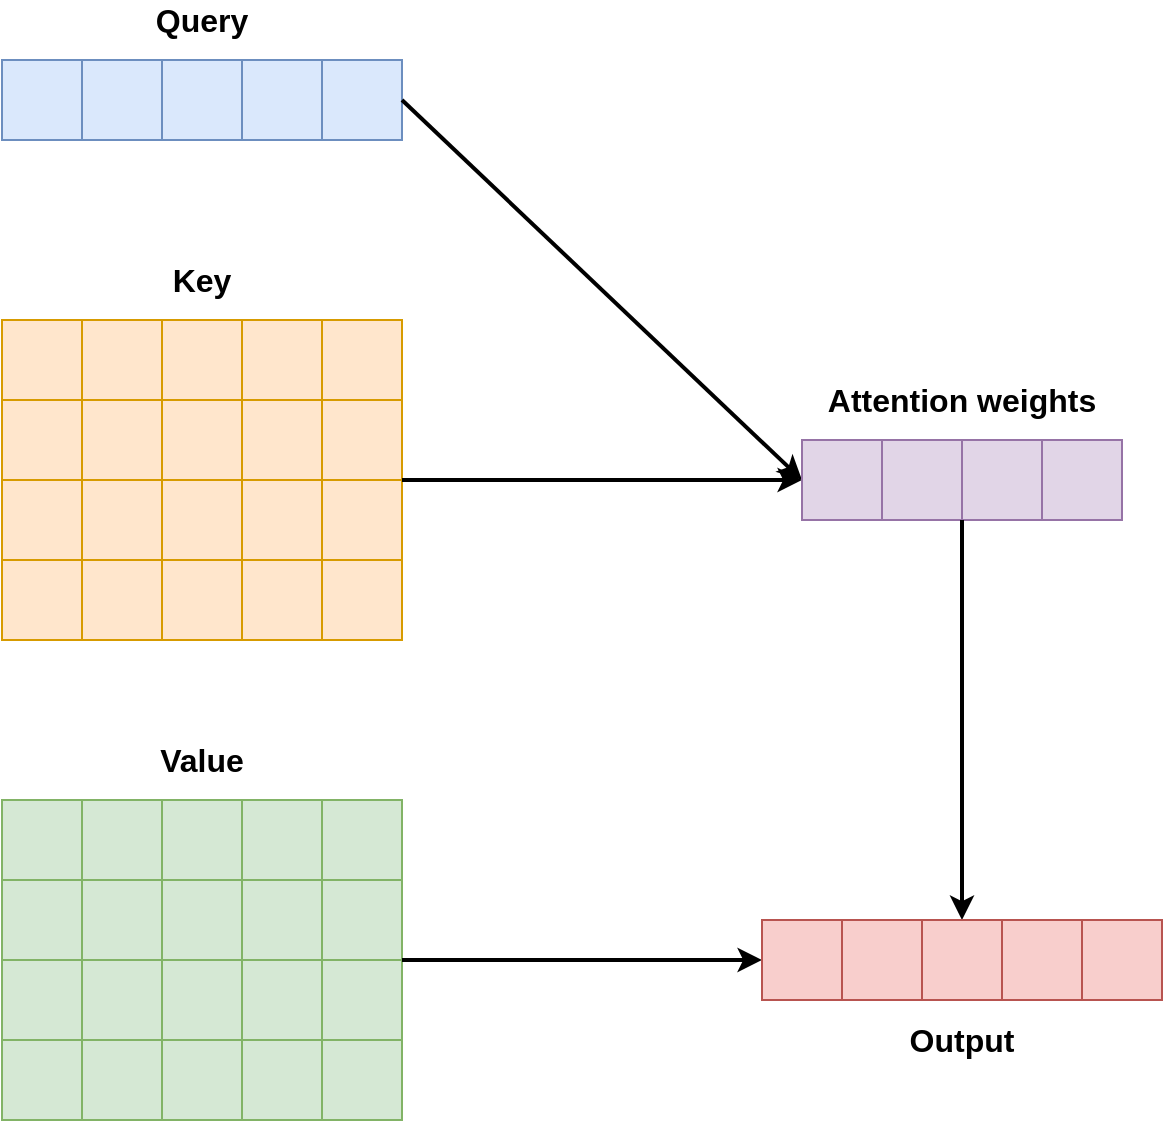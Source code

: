 <mxfile version="14.9.7" type="device"><diagram id="xptZWahFgWkjBbfcFVT5" name="Page-1"><mxGraphModel dx="1306" dy="740" grid="1" gridSize="10" guides="1" tooltips="1" connect="1" arrows="1" fold="1" page="1" pageScale="1" pageWidth="1169" pageHeight="1654" math="0" shadow="0"><root><mxCell id="0"/><mxCell id="1" parent="0"/><mxCell id="wZqP9RB48KtTl6ZVuJw3-20" value="" style="whiteSpace=wrap;html=1;aspect=fixed;strokeColor=#d79b00;fillColor=#ffe6cc;" parent="1" vertex="1"><mxGeometry x="300" y="310" width="40" height="40" as="geometry"/></mxCell><mxCell id="wZqP9RB48KtTl6ZVuJw3-21" value="" style="whiteSpace=wrap;html=1;aspect=fixed;strokeColor=#d79b00;fillColor=#ffe6cc;" parent="1" vertex="1"><mxGeometry x="340" y="310" width="40" height="40" as="geometry"/></mxCell><mxCell id="wZqP9RB48KtTl6ZVuJw3-22" value="" style="whiteSpace=wrap;html=1;aspect=fixed;strokeColor=#d79b00;fillColor=#ffe6cc;" parent="1" vertex="1"><mxGeometry x="380" y="310" width="40" height="40" as="geometry"/></mxCell><mxCell id="wZqP9RB48KtTl6ZVuJw3-23" value="" style="whiteSpace=wrap;html=1;aspect=fixed;strokeColor=#d79b00;fillColor=#ffe6cc;" parent="1" vertex="1"><mxGeometry x="420" y="310" width="40" height="40" as="geometry"/></mxCell><mxCell id="wZqP9RB48KtTl6ZVuJw3-25" value="" style="whiteSpace=wrap;html=1;aspect=fixed;strokeColor=#d79b00;fillColor=#ffe6cc;" parent="1" vertex="1"><mxGeometry x="460" y="310" width="40" height="40" as="geometry"/></mxCell><mxCell id="wZqP9RB48KtTl6ZVuJw3-26" value="" style="whiteSpace=wrap;html=1;aspect=fixed;strokeColor=#d79b00;fillColor=#ffe6cc;" parent="1" vertex="1"><mxGeometry x="340" y="350" width="40" height="40" as="geometry"/></mxCell><mxCell id="wZqP9RB48KtTl6ZVuJw3-27" value="" style="whiteSpace=wrap;html=1;aspect=fixed;strokeColor=#d79b00;fillColor=#ffe6cc;" parent="1" vertex="1"><mxGeometry x="380" y="350" width="40" height="40" as="geometry"/></mxCell><mxCell id="wZqP9RB48KtTl6ZVuJw3-28" value="" style="whiteSpace=wrap;html=1;aspect=fixed;strokeColor=#d79b00;fillColor=#ffe6cc;" parent="1" vertex="1"><mxGeometry x="420" y="350" width="40" height="40" as="geometry"/></mxCell><mxCell id="wZqP9RB48KtTl6ZVuJw3-30" value="" style="whiteSpace=wrap;html=1;aspect=fixed;strokeColor=#d79b00;fillColor=#ffe6cc;" parent="1" vertex="1"><mxGeometry x="300" y="390" width="40" height="40" as="geometry"/></mxCell><mxCell id="wZqP9RB48KtTl6ZVuJw3-31" value="" style="whiteSpace=wrap;html=1;aspect=fixed;strokeColor=#d79b00;fillColor=#ffe6cc;" parent="1" vertex="1"><mxGeometry x="340" y="390" width="40" height="40" as="geometry"/></mxCell><mxCell id="wZqP9RB48KtTl6ZVuJw3-32" value="" style="whiteSpace=wrap;html=1;aspect=fixed;strokeColor=#d79b00;fillColor=#ffe6cc;" parent="1" vertex="1"><mxGeometry x="380" y="390" width="40" height="40" as="geometry"/></mxCell><mxCell id="wZqP9RB48KtTl6ZVuJw3-33" value="" style="whiteSpace=wrap;html=1;aspect=fixed;strokeColor=#d79b00;fillColor=#ffe6cc;" parent="1" vertex="1"><mxGeometry x="460" y="350" width="40" height="40" as="geometry"/></mxCell><mxCell id="wZqP9RB48KtTl6ZVuJw3-35" value="" style="whiteSpace=wrap;html=1;aspect=fixed;strokeColor=#d79b00;fillColor=#ffe6cc;" parent="1" vertex="1"><mxGeometry x="300" y="430" width="40" height="40" as="geometry"/></mxCell><mxCell id="wZqP9RB48KtTl6ZVuJw3-36" value="" style="whiteSpace=wrap;html=1;aspect=fixed;strokeColor=#d79b00;fillColor=#ffe6cc;" parent="1" vertex="1"><mxGeometry x="340" y="430" width="40" height="40" as="geometry"/></mxCell><mxCell id="wZqP9RB48KtTl6ZVuJw3-37" value="" style="whiteSpace=wrap;html=1;aspect=fixed;strokeColor=#d79b00;fillColor=#ffe6cc;" parent="1" vertex="1"><mxGeometry x="380" y="430" width="40" height="40" as="geometry"/></mxCell><mxCell id="wZqP9RB48KtTl6ZVuJw3-38" value="" style="whiteSpace=wrap;html=1;aspect=fixed;strokeColor=#d79b00;fillColor=#ffe6cc;" parent="1" vertex="1"><mxGeometry x="460" y="390" width="40" height="40" as="geometry"/></mxCell><mxCell id="wZqP9RB48KtTl6ZVuJw3-40" value="" style="whiteSpace=wrap;html=1;aspect=fixed;strokeColor=#d79b00;fillColor=#ffe6cc;" parent="1" vertex="1"><mxGeometry x="460" y="430" width="40" height="40" as="geometry"/></mxCell><mxCell id="wZqP9RB48KtTl6ZVuJw3-41" value="" style="whiteSpace=wrap;html=1;aspect=fixed;strokeColor=#d79b00;fillColor=#ffe6cc;" parent="1" vertex="1"><mxGeometry x="420" y="430" width="40" height="40" as="geometry"/></mxCell><mxCell id="wZqP9RB48KtTl6ZVuJw3-42" value="" style="whiteSpace=wrap;html=1;aspect=fixed;strokeColor=#d79b00;fillColor=#ffe6cc;" parent="1" vertex="1"><mxGeometry x="300" y="350" width="40" height="40" as="geometry"/></mxCell><mxCell id="wZqP9RB48KtTl6ZVuJw3-43" value="" style="whiteSpace=wrap;html=1;aspect=fixed;strokeColor=#d79b00;fillColor=#ffe6cc;" parent="1" vertex="1"><mxGeometry x="420" y="390" width="40" height="40" as="geometry"/></mxCell><mxCell id="wZqP9RB48KtTl6ZVuJw3-45" value="" style="whiteSpace=wrap;html=1;aspect=fixed;strokeColor=#6c8ebf;fillColor=#dae8fc;" parent="1" vertex="1"><mxGeometry x="340" y="180" width="40" height="40" as="geometry"/></mxCell><mxCell id="wZqP9RB48KtTl6ZVuJw3-46" value="" style="whiteSpace=wrap;html=1;aspect=fixed;strokeColor=#6c8ebf;fillColor=#dae8fc;" parent="1" vertex="1"><mxGeometry x="380" y="180" width="40" height="40" as="geometry"/></mxCell><mxCell id="wZqP9RB48KtTl6ZVuJw3-47" value="" style="whiteSpace=wrap;html=1;aspect=fixed;strokeColor=#6c8ebf;fillColor=#dae8fc;" parent="1" vertex="1"><mxGeometry x="420" y="180" width="40" height="40" as="geometry"/></mxCell><mxCell id="wZqP9RB48KtTl6ZVuJw3-48" value="" style="whiteSpace=wrap;html=1;aspect=fixed;strokeColor=#6c8ebf;fillColor=#dae8fc;" parent="1" vertex="1"><mxGeometry x="460" y="180" width="40" height="40" as="geometry"/></mxCell><mxCell id="wZqP9RB48KtTl6ZVuJw3-49" value="" style="whiteSpace=wrap;html=1;aspect=fixed;strokeColor=#6c8ebf;fillColor=#dae8fc;" parent="1" vertex="1"><mxGeometry x="300" y="180" width="40" height="40" as="geometry"/></mxCell><mxCell id="wZqP9RB48KtTl6ZVuJw3-81" value="&lt;font style=&quot;font-size: 16px&quot;&gt;&lt;b&gt;Query&lt;/b&gt;&lt;/font&gt;" style="text;html=1;strokeColor=none;fillColor=none;align=center;verticalAlign=middle;whiteSpace=wrap;rounded=0;" parent="1" vertex="1"><mxGeometry x="300" y="150" width="200" height="20" as="geometry"/></mxCell><mxCell id="EAv_vgXYRVt35ZM59TBp-1" value="&lt;font style=&quot;font-size: 16px&quot;&gt;&lt;b&gt;Key&lt;/b&gt;&lt;/font&gt;" style="text;html=1;strokeColor=none;fillColor=none;align=center;verticalAlign=middle;whiteSpace=wrap;rounded=0;" parent="1" vertex="1"><mxGeometry x="300" y="280" width="200" height="20" as="geometry"/></mxCell><mxCell id="EAv_vgXYRVt35ZM59TBp-2" value="" style="whiteSpace=wrap;html=1;aspect=fixed;strokeColor=#82b366;fillColor=#d5e8d4;" parent="1" vertex="1"><mxGeometry x="300" y="550" width="40" height="40" as="geometry"/></mxCell><mxCell id="EAv_vgXYRVt35ZM59TBp-3" value="" style="whiteSpace=wrap;html=1;aspect=fixed;strokeColor=#82b366;fillColor=#d5e8d4;" parent="1" vertex="1"><mxGeometry x="340" y="550" width="40" height="40" as="geometry"/></mxCell><mxCell id="EAv_vgXYRVt35ZM59TBp-4" value="" style="whiteSpace=wrap;html=1;aspect=fixed;strokeColor=#82b366;fillColor=#d5e8d4;" parent="1" vertex="1"><mxGeometry x="380" y="550" width="40" height="40" as="geometry"/></mxCell><mxCell id="EAv_vgXYRVt35ZM59TBp-5" value="" style="whiteSpace=wrap;html=1;aspect=fixed;strokeColor=#82b366;fillColor=#d5e8d4;" parent="1" vertex="1"><mxGeometry x="420" y="550" width="40" height="40" as="geometry"/></mxCell><mxCell id="EAv_vgXYRVt35ZM59TBp-6" value="" style="whiteSpace=wrap;html=1;aspect=fixed;strokeColor=#82b366;fillColor=#d5e8d4;" parent="1" vertex="1"><mxGeometry x="460" y="550" width="40" height="40" as="geometry"/></mxCell><mxCell id="EAv_vgXYRVt35ZM59TBp-7" value="" style="whiteSpace=wrap;html=1;aspect=fixed;strokeColor=#82b366;fillColor=#d5e8d4;" parent="1" vertex="1"><mxGeometry x="340" y="590" width="40" height="40" as="geometry"/></mxCell><mxCell id="EAv_vgXYRVt35ZM59TBp-8" value="" style="whiteSpace=wrap;html=1;aspect=fixed;strokeColor=#82b366;fillColor=#d5e8d4;" parent="1" vertex="1"><mxGeometry x="380" y="590" width="40" height="40" as="geometry"/></mxCell><mxCell id="EAv_vgXYRVt35ZM59TBp-9" value="" style="whiteSpace=wrap;html=1;aspect=fixed;strokeColor=#82b366;fillColor=#d5e8d4;" parent="1" vertex="1"><mxGeometry x="420" y="590" width="40" height="40" as="geometry"/></mxCell><mxCell id="EAv_vgXYRVt35ZM59TBp-10" value="" style="whiteSpace=wrap;html=1;aspect=fixed;strokeColor=#82b366;fillColor=#d5e8d4;" parent="1" vertex="1"><mxGeometry x="300" y="630" width="40" height="40" as="geometry"/></mxCell><mxCell id="EAv_vgXYRVt35ZM59TBp-11" value="" style="whiteSpace=wrap;html=1;aspect=fixed;strokeColor=#82b366;fillColor=#d5e8d4;" parent="1" vertex="1"><mxGeometry x="340" y="630" width="40" height="40" as="geometry"/></mxCell><mxCell id="EAv_vgXYRVt35ZM59TBp-12" value="" style="whiteSpace=wrap;html=1;aspect=fixed;strokeColor=#82b366;fillColor=#d5e8d4;" parent="1" vertex="1"><mxGeometry x="380" y="630" width="40" height="40" as="geometry"/></mxCell><mxCell id="EAv_vgXYRVt35ZM59TBp-13" value="" style="whiteSpace=wrap;html=1;aspect=fixed;strokeColor=#82b366;fillColor=#d5e8d4;" parent="1" vertex="1"><mxGeometry x="460" y="590" width="40" height="40" as="geometry"/></mxCell><mxCell id="EAv_vgXYRVt35ZM59TBp-14" value="" style="whiteSpace=wrap;html=1;aspect=fixed;strokeColor=#82b366;fillColor=#d5e8d4;" parent="1" vertex="1"><mxGeometry x="300" y="670" width="40" height="40" as="geometry"/></mxCell><mxCell id="EAv_vgXYRVt35ZM59TBp-15" value="" style="whiteSpace=wrap;html=1;aspect=fixed;strokeColor=#82b366;fillColor=#d5e8d4;" parent="1" vertex="1"><mxGeometry x="340" y="670" width="40" height="40" as="geometry"/></mxCell><mxCell id="EAv_vgXYRVt35ZM59TBp-16" value="" style="whiteSpace=wrap;html=1;aspect=fixed;strokeColor=#82b366;fillColor=#d5e8d4;" parent="1" vertex="1"><mxGeometry x="380" y="670" width="40" height="40" as="geometry"/></mxCell><mxCell id="EAv_vgXYRVt35ZM59TBp-17" value="" style="whiteSpace=wrap;html=1;aspect=fixed;strokeColor=#82b366;fillColor=#d5e8d4;" parent="1" vertex="1"><mxGeometry x="460" y="630" width="40" height="40" as="geometry"/></mxCell><mxCell id="EAv_vgXYRVt35ZM59TBp-18" value="" style="whiteSpace=wrap;html=1;aspect=fixed;strokeColor=#82b366;fillColor=#d5e8d4;" parent="1" vertex="1"><mxGeometry x="460" y="670" width="40" height="40" as="geometry"/></mxCell><mxCell id="EAv_vgXYRVt35ZM59TBp-19" value="" style="whiteSpace=wrap;html=1;aspect=fixed;strokeColor=#82b366;fillColor=#d5e8d4;" parent="1" vertex="1"><mxGeometry x="420" y="670" width="40" height="40" as="geometry"/></mxCell><mxCell id="EAv_vgXYRVt35ZM59TBp-20" value="" style="whiteSpace=wrap;html=1;aspect=fixed;strokeColor=#82b366;fillColor=#d5e8d4;" parent="1" vertex="1"><mxGeometry x="300" y="590" width="40" height="40" as="geometry"/></mxCell><mxCell id="EAv_vgXYRVt35ZM59TBp-21" value="" style="whiteSpace=wrap;html=1;aspect=fixed;strokeColor=#82b366;fillColor=#d5e8d4;" parent="1" vertex="1"><mxGeometry x="420" y="630" width="40" height="40" as="geometry"/></mxCell><mxCell id="EAv_vgXYRVt35ZM59TBp-22" value="&lt;font style=&quot;font-size: 16px&quot;&gt;&lt;b&gt;Value&lt;/b&gt;&lt;/font&gt;" style="text;html=1;strokeColor=none;fillColor=none;align=center;verticalAlign=middle;whiteSpace=wrap;rounded=0;" parent="1" vertex="1"><mxGeometry x="300" y="520" width="200" height="20" as="geometry"/></mxCell><mxCell id="EAv_vgXYRVt35ZM59TBp-23" value="" style="endArrow=classic;html=1;exitX=1;exitY=0.5;exitDx=0;exitDy=0;strokeWidth=2;" parent="1" source="wZqP9RB48KtTl6ZVuJw3-48" edge="1"><mxGeometry width="50" height="50" relative="1" as="geometry"><mxPoint x="510" y="200" as="sourcePoint"/><mxPoint x="700" y="390" as="targetPoint"/></mxGeometry></mxCell><mxCell id="EAv_vgXYRVt35ZM59TBp-24" value="" style="endArrow=classic;html=1;exitX=1;exitY=0;exitDx=0;exitDy=0;strokeWidth=2;entryX=0;entryY=0.5;entryDx=0;entryDy=0;" parent="1" source="wZqP9RB48KtTl6ZVuJw3-38" target="EAv_vgXYRVt35ZM59TBp-28" edge="1"><mxGeometry width="50" height="50" relative="1" as="geometry"><mxPoint x="510" y="210" as="sourcePoint"/><mxPoint x="700" y="420" as="targetPoint"/></mxGeometry></mxCell><mxCell id="EAv_vgXYRVt35ZM59TBp-25" value="" style="whiteSpace=wrap;html=1;aspect=fixed;strokeColor=#9673a6;fillColor=#e1d5e7;" parent="1" vertex="1"><mxGeometry x="780" y="370" width="40" height="40" as="geometry"/></mxCell><mxCell id="EAv_vgXYRVt35ZM59TBp-26" value="" style="whiteSpace=wrap;html=1;aspect=fixed;strokeColor=#9673a6;fillColor=#e1d5e7;" parent="1" vertex="1"><mxGeometry x="820" y="370" width="40" height="40" as="geometry"/></mxCell><mxCell id="EAv_vgXYRVt35ZM59TBp-27" value="" style="whiteSpace=wrap;html=1;aspect=fixed;strokeColor=#9673a6;fillColor=#e1d5e7;" parent="1" vertex="1"><mxGeometry x="740" y="370" width="40" height="40" as="geometry"/></mxCell><mxCell id="EAv_vgXYRVt35ZM59TBp-28" value="" style="whiteSpace=wrap;html=1;aspect=fixed;strokeColor=#9673a6;fillColor=#e1d5e7;" parent="1" vertex="1"><mxGeometry x="700" y="370" width="40" height="40" as="geometry"/></mxCell><mxCell id="EAv_vgXYRVt35ZM59TBp-29" value="" style="endArrow=classic;html=1;exitX=1;exitY=0;exitDx=0;exitDy=0;strokeWidth=2;entryX=0;entryY=0.5;entryDx=0;entryDy=0;" parent="1" edge="1" target="EAv_vgXYRVt35ZM59TBp-32"><mxGeometry width="50" height="50" relative="1" as="geometry"><mxPoint x="500" y="630" as="sourcePoint"/><mxPoint x="670" y="630" as="targetPoint"/></mxGeometry></mxCell><mxCell id="EAv_vgXYRVt35ZM59TBp-30" value="" style="endArrow=classic;html=1;strokeWidth=2;entryX=0.5;entryY=0;entryDx=0;entryDy=0;exitX=1;exitY=1;exitDx=0;exitDy=0;" parent="1" source="EAv_vgXYRVt35ZM59TBp-27" target="EAv_vgXYRVt35ZM59TBp-34" edge="1"><mxGeometry width="50" height="50" relative="1" as="geometry"><mxPoint x="770" y="480" as="sourcePoint"/><mxPoint x="750" y="590" as="targetPoint"/></mxGeometry></mxCell><mxCell id="EAv_vgXYRVt35ZM59TBp-31" value="&lt;font style=&quot;font-size: 16px&quot;&gt;&lt;b&gt;Attention weights&lt;/b&gt;&lt;/font&gt;" style="text;html=1;strokeColor=none;fillColor=none;align=center;verticalAlign=middle;whiteSpace=wrap;rounded=0;" parent="1" vertex="1"><mxGeometry x="700" y="340" width="160" height="20" as="geometry"/></mxCell><mxCell id="EAv_vgXYRVt35ZM59TBp-32" value="" style="whiteSpace=wrap;html=1;aspect=fixed;strokeColor=#b85450;fillColor=#f8cecc;" parent="1" vertex="1"><mxGeometry x="680" y="610" width="40" height="40" as="geometry"/></mxCell><mxCell id="EAv_vgXYRVt35ZM59TBp-33" value="" style="whiteSpace=wrap;html=1;aspect=fixed;strokeColor=#b85450;fillColor=#f8cecc;" parent="1" vertex="1"><mxGeometry x="720" y="610" width="40" height="40" as="geometry"/></mxCell><mxCell id="EAv_vgXYRVt35ZM59TBp-34" value="" style="whiteSpace=wrap;html=1;aspect=fixed;strokeColor=#b85450;fillColor=#f8cecc;" parent="1" vertex="1"><mxGeometry x="760" y="610" width="40" height="40" as="geometry"/></mxCell><mxCell id="EAv_vgXYRVt35ZM59TBp-35" value="" style="whiteSpace=wrap;html=1;aspect=fixed;strokeColor=#b85450;fillColor=#f8cecc;" parent="1" vertex="1"><mxGeometry x="800" y="610" width="40" height="40" as="geometry"/></mxCell><mxCell id="EAv_vgXYRVt35ZM59TBp-36" value="" style="whiteSpace=wrap;html=1;aspect=fixed;strokeColor=#b85450;fillColor=#f8cecc;" parent="1" vertex="1"><mxGeometry x="840" y="610" width="40" height="40" as="geometry"/></mxCell><mxCell id="EAv_vgXYRVt35ZM59TBp-37" value="&lt;font style=&quot;font-size: 16px&quot;&gt;&lt;b&gt;Output&lt;/b&gt;&lt;/font&gt;" style="text;html=1;strokeColor=none;fillColor=none;align=center;verticalAlign=middle;whiteSpace=wrap;rounded=0;" parent="1" vertex="1"><mxGeometry x="680" y="660" width="200" height="20" as="geometry"/></mxCell></root></mxGraphModel></diagram></mxfile>